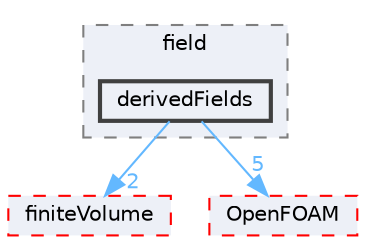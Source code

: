 digraph "src/functionObjects/field/derivedFields"
{
 // LATEX_PDF_SIZE
  bgcolor="transparent";
  edge [fontname=Helvetica,fontsize=10,labelfontname=Helvetica,labelfontsize=10];
  node [fontname=Helvetica,fontsize=10,shape=box,height=0.2,width=0.4];
  compound=true
  subgraph clusterdir_bae024cac12ddc6733a616261920a91f {
    graph [ bgcolor="#edf0f7", pencolor="grey50", label="field", fontname=Helvetica,fontsize=10 style="filled,dashed", URL="dir_bae024cac12ddc6733a616261920a91f.html",tooltip=""]
  dir_1e0467992b5ce825eb727a9b7c7dc607 [label="derivedFields", fillcolor="#edf0f7", color="grey25", style="filled,bold", URL="dir_1e0467992b5ce825eb727a9b7c7dc607.html",tooltip=""];
  }
  dir_9bd15774b555cf7259a6fa18f99fe99b [label="finiteVolume", fillcolor="#edf0f7", color="red", style="filled,dashed", URL="dir_9bd15774b555cf7259a6fa18f99fe99b.html",tooltip=""];
  dir_c5473ff19b20e6ec4dfe5c310b3778a8 [label="OpenFOAM", fillcolor="#edf0f7", color="red", style="filled,dashed", URL="dir_c5473ff19b20e6ec4dfe5c310b3778a8.html",tooltip=""];
  dir_1e0467992b5ce825eb727a9b7c7dc607->dir_9bd15774b555cf7259a6fa18f99fe99b [headlabel="2", labeldistance=1.5 headhref="dir_000874_001387.html" href="dir_000874_001387.html" color="steelblue1" fontcolor="steelblue1"];
  dir_1e0467992b5ce825eb727a9b7c7dc607->dir_c5473ff19b20e6ec4dfe5c310b3778a8 [headlabel="5", labeldistance=1.5 headhref="dir_000874_002695.html" href="dir_000874_002695.html" color="steelblue1" fontcolor="steelblue1"];
}

